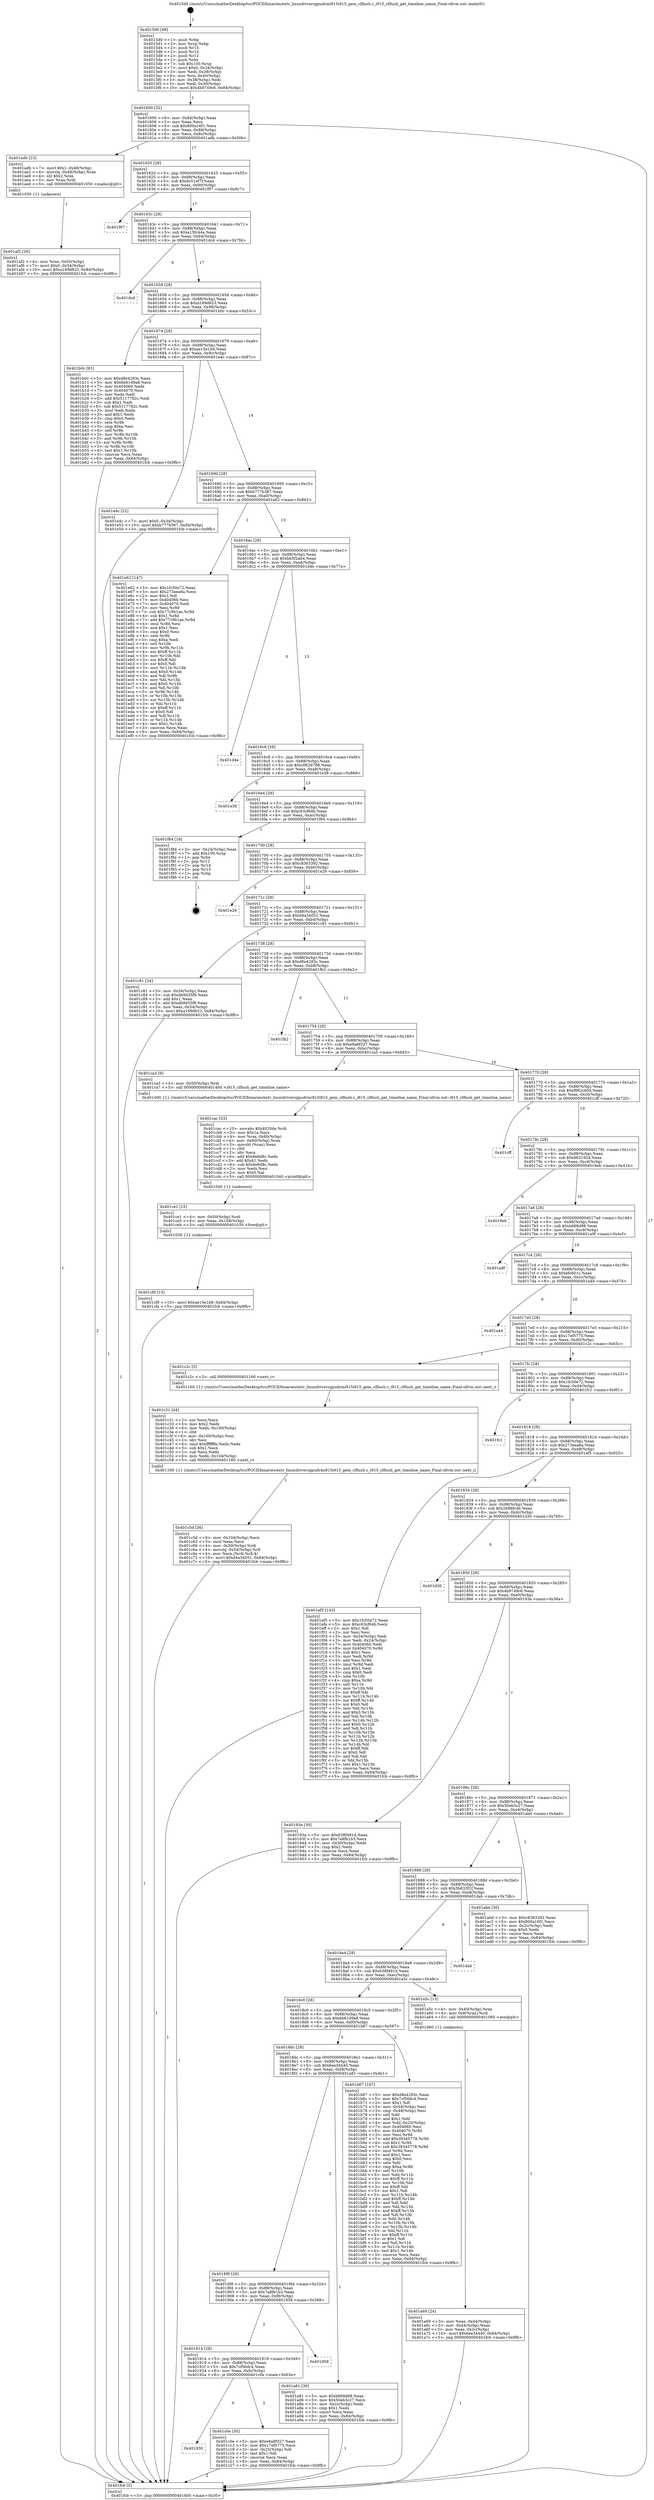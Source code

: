 digraph "0x4015d0" {
  label = "0x4015d0 (/mnt/c/Users/mathe/Desktop/tcc/POCII/binaries/extr_linuxdriversgpudrmi915i915_gem_clflush.c_i915_clflush_get_timeline_name_Final-ollvm.out::main(0))"
  labelloc = "t"
  node[shape=record]

  Entry [label="",width=0.3,height=0.3,shape=circle,fillcolor=black,style=filled]
  "0x401600" [label="{
     0x401600 [32]\l
     | [instrs]\l
     &nbsp;&nbsp;0x401600 \<+6\>: mov -0x84(%rbp),%eax\l
     &nbsp;&nbsp;0x401606 \<+2\>: mov %eax,%ecx\l
     &nbsp;&nbsp;0x401608 \<+6\>: sub $0x800a16f1,%ecx\l
     &nbsp;&nbsp;0x40160e \<+6\>: mov %eax,-0x88(%rbp)\l
     &nbsp;&nbsp;0x401614 \<+6\>: mov %ecx,-0x8c(%rbp)\l
     &nbsp;&nbsp;0x40161a \<+6\>: je 0000000000401adb \<main+0x50b\>\l
  }"]
  "0x401adb" [label="{
     0x401adb [23]\l
     | [instrs]\l
     &nbsp;&nbsp;0x401adb \<+7\>: movl $0x1,-0x48(%rbp)\l
     &nbsp;&nbsp;0x401ae2 \<+4\>: movslq -0x48(%rbp),%rax\l
     &nbsp;&nbsp;0x401ae6 \<+4\>: shl $0x2,%rax\l
     &nbsp;&nbsp;0x401aea \<+3\>: mov %rax,%rdi\l
     &nbsp;&nbsp;0x401aed \<+5\>: call 0000000000401050 \<malloc@plt\>\l
     | [calls]\l
     &nbsp;&nbsp;0x401050 \{1\} (unknown)\l
  }"]
  "0x401620" [label="{
     0x401620 [28]\l
     | [instrs]\l
     &nbsp;&nbsp;0x401620 \<+5\>: jmp 0000000000401625 \<main+0x55\>\l
     &nbsp;&nbsp;0x401625 \<+6\>: mov -0x88(%rbp),%eax\l
     &nbsp;&nbsp;0x40162b \<+5\>: sub $0x9c51ef7f,%eax\l
     &nbsp;&nbsp;0x401630 \<+6\>: mov %eax,-0x90(%rbp)\l
     &nbsp;&nbsp;0x401636 \<+6\>: je 0000000000401f97 \<main+0x9c7\>\l
  }"]
  Exit [label="",width=0.3,height=0.3,shape=circle,fillcolor=black,style=filled,peripheries=2]
  "0x401f97" [label="{
     0x401f97\l
  }", style=dashed]
  "0x40163c" [label="{
     0x40163c [28]\l
     | [instrs]\l
     &nbsp;&nbsp;0x40163c \<+5\>: jmp 0000000000401641 \<main+0x71\>\l
     &nbsp;&nbsp;0x401641 \<+6\>: mov -0x88(%rbp),%eax\l
     &nbsp;&nbsp;0x401647 \<+5\>: sub $0xa15fc44a,%eax\l
     &nbsp;&nbsp;0x40164c \<+6\>: mov %eax,-0x94(%rbp)\l
     &nbsp;&nbsp;0x401652 \<+6\>: je 0000000000401dcd \<main+0x7fd\>\l
  }"]
  "0x401cf0" [label="{
     0x401cf0 [15]\l
     | [instrs]\l
     &nbsp;&nbsp;0x401cf0 \<+10\>: movl $0xae15e1b9,-0x84(%rbp)\l
     &nbsp;&nbsp;0x401cfa \<+5\>: jmp 0000000000401fcb \<main+0x9fb\>\l
  }"]
  "0x401dcd" [label="{
     0x401dcd\l
  }", style=dashed]
  "0x401658" [label="{
     0x401658 [28]\l
     | [instrs]\l
     &nbsp;&nbsp;0x401658 \<+5\>: jmp 000000000040165d \<main+0x8d\>\l
     &nbsp;&nbsp;0x40165d \<+6\>: mov -0x88(%rbp),%eax\l
     &nbsp;&nbsp;0x401663 \<+5\>: sub $0xa169d623,%eax\l
     &nbsp;&nbsp;0x401668 \<+6\>: mov %eax,-0x98(%rbp)\l
     &nbsp;&nbsp;0x40166e \<+6\>: je 0000000000401b0c \<main+0x53c\>\l
  }"]
  "0x401ce1" [label="{
     0x401ce1 [15]\l
     | [instrs]\l
     &nbsp;&nbsp;0x401ce1 \<+4\>: mov -0x50(%rbp),%rdi\l
     &nbsp;&nbsp;0x401ce5 \<+6\>: mov %eax,-0x108(%rbp)\l
     &nbsp;&nbsp;0x401ceb \<+5\>: call 0000000000401030 \<free@plt\>\l
     | [calls]\l
     &nbsp;&nbsp;0x401030 \{1\} (unknown)\l
  }"]
  "0x401b0c" [label="{
     0x401b0c [91]\l
     | [instrs]\l
     &nbsp;&nbsp;0x401b0c \<+5\>: mov $0xd8e4283c,%eax\l
     &nbsp;&nbsp;0x401b11 \<+5\>: mov $0x6b61d9a8,%ecx\l
     &nbsp;&nbsp;0x401b16 \<+7\>: mov 0x404060,%edx\l
     &nbsp;&nbsp;0x401b1d \<+7\>: mov 0x404070,%esi\l
     &nbsp;&nbsp;0x401b24 \<+2\>: mov %edx,%edi\l
     &nbsp;&nbsp;0x401b26 \<+6\>: add $0x5117782c,%edi\l
     &nbsp;&nbsp;0x401b2c \<+3\>: sub $0x1,%edi\l
     &nbsp;&nbsp;0x401b2f \<+6\>: sub $0x5117782c,%edi\l
     &nbsp;&nbsp;0x401b35 \<+3\>: imul %edi,%edx\l
     &nbsp;&nbsp;0x401b38 \<+3\>: and $0x1,%edx\l
     &nbsp;&nbsp;0x401b3b \<+3\>: cmp $0x0,%edx\l
     &nbsp;&nbsp;0x401b3e \<+4\>: sete %r8b\l
     &nbsp;&nbsp;0x401b42 \<+3\>: cmp $0xa,%esi\l
     &nbsp;&nbsp;0x401b45 \<+4\>: setl %r9b\l
     &nbsp;&nbsp;0x401b49 \<+3\>: mov %r8b,%r10b\l
     &nbsp;&nbsp;0x401b4c \<+3\>: and %r9b,%r10b\l
     &nbsp;&nbsp;0x401b4f \<+3\>: xor %r9b,%r8b\l
     &nbsp;&nbsp;0x401b52 \<+3\>: or %r8b,%r10b\l
     &nbsp;&nbsp;0x401b55 \<+4\>: test $0x1,%r10b\l
     &nbsp;&nbsp;0x401b59 \<+3\>: cmovne %ecx,%eax\l
     &nbsp;&nbsp;0x401b5c \<+6\>: mov %eax,-0x84(%rbp)\l
     &nbsp;&nbsp;0x401b62 \<+5\>: jmp 0000000000401fcb \<main+0x9fb\>\l
  }"]
  "0x401674" [label="{
     0x401674 [28]\l
     | [instrs]\l
     &nbsp;&nbsp;0x401674 \<+5\>: jmp 0000000000401679 \<main+0xa9\>\l
     &nbsp;&nbsp;0x401679 \<+6\>: mov -0x88(%rbp),%eax\l
     &nbsp;&nbsp;0x40167f \<+5\>: sub $0xae15e1b9,%eax\l
     &nbsp;&nbsp;0x401684 \<+6\>: mov %eax,-0x9c(%rbp)\l
     &nbsp;&nbsp;0x40168a \<+6\>: je 0000000000401e4c \<main+0x87c\>\l
  }"]
  "0x401cac" [label="{
     0x401cac [53]\l
     | [instrs]\l
     &nbsp;&nbsp;0x401cac \<+10\>: movabs $0x4020de,%rdi\l
     &nbsp;&nbsp;0x401cb6 \<+5\>: mov $0x1a,%ecx\l
     &nbsp;&nbsp;0x401cbb \<+4\>: mov %rax,-0x60(%rbp)\l
     &nbsp;&nbsp;0x401cbf \<+4\>: mov -0x60(%rbp),%rax\l
     &nbsp;&nbsp;0x401cc3 \<+3\>: movsbl (%rax),%eax\l
     &nbsp;&nbsp;0x401cc6 \<+1\>: cltd\l
     &nbsp;&nbsp;0x401cc7 \<+2\>: idiv %ecx\l
     &nbsp;&nbsp;0x401cc9 \<+6\>: add $0x8e6d8c,%edx\l
     &nbsp;&nbsp;0x401ccf \<+3\>: add $0x61,%edx\l
     &nbsp;&nbsp;0x401cd2 \<+6\>: sub $0x8e6d8c,%edx\l
     &nbsp;&nbsp;0x401cd8 \<+2\>: mov %edx,%esi\l
     &nbsp;&nbsp;0x401cda \<+2\>: mov $0x0,%al\l
     &nbsp;&nbsp;0x401cdc \<+5\>: call 0000000000401040 \<printf@plt\>\l
     | [calls]\l
     &nbsp;&nbsp;0x401040 \{1\} (unknown)\l
  }"]
  "0x401e4c" [label="{
     0x401e4c [22]\l
     | [instrs]\l
     &nbsp;&nbsp;0x401e4c \<+7\>: movl $0x0,-0x34(%rbp)\l
     &nbsp;&nbsp;0x401e53 \<+10\>: movl $0xb777b387,-0x84(%rbp)\l
     &nbsp;&nbsp;0x401e5d \<+5\>: jmp 0000000000401fcb \<main+0x9fb\>\l
  }"]
  "0x401690" [label="{
     0x401690 [28]\l
     | [instrs]\l
     &nbsp;&nbsp;0x401690 \<+5\>: jmp 0000000000401695 \<main+0xc5\>\l
     &nbsp;&nbsp;0x401695 \<+6\>: mov -0x88(%rbp),%eax\l
     &nbsp;&nbsp;0x40169b \<+5\>: sub $0xb777b387,%eax\l
     &nbsp;&nbsp;0x4016a0 \<+6\>: mov %eax,-0xa0(%rbp)\l
     &nbsp;&nbsp;0x4016a6 \<+6\>: je 0000000000401e62 \<main+0x892\>\l
  }"]
  "0x401c5d" [label="{
     0x401c5d [36]\l
     | [instrs]\l
     &nbsp;&nbsp;0x401c5d \<+6\>: mov -0x104(%rbp),%ecx\l
     &nbsp;&nbsp;0x401c63 \<+3\>: imul %eax,%ecx\l
     &nbsp;&nbsp;0x401c66 \<+4\>: mov -0x50(%rbp),%rdi\l
     &nbsp;&nbsp;0x401c6a \<+4\>: movslq -0x54(%rbp),%r8\l
     &nbsp;&nbsp;0x401c6e \<+4\>: mov %ecx,(%rdi,%r8,4)\l
     &nbsp;&nbsp;0x401c72 \<+10\>: movl $0xd4a34051,-0x84(%rbp)\l
     &nbsp;&nbsp;0x401c7c \<+5\>: jmp 0000000000401fcb \<main+0x9fb\>\l
  }"]
  "0x401e62" [label="{
     0x401e62 [147]\l
     | [instrs]\l
     &nbsp;&nbsp;0x401e62 \<+5\>: mov $0x1fc50e72,%eax\l
     &nbsp;&nbsp;0x401e67 \<+5\>: mov $0x273eea6a,%ecx\l
     &nbsp;&nbsp;0x401e6c \<+2\>: mov $0x1,%dl\l
     &nbsp;&nbsp;0x401e6e \<+7\>: mov 0x404060,%esi\l
     &nbsp;&nbsp;0x401e75 \<+7\>: mov 0x404070,%edi\l
     &nbsp;&nbsp;0x401e7c \<+3\>: mov %esi,%r8d\l
     &nbsp;&nbsp;0x401e7f \<+7\>: sub $0x77c9b1ae,%r8d\l
     &nbsp;&nbsp;0x401e86 \<+4\>: sub $0x1,%r8d\l
     &nbsp;&nbsp;0x401e8a \<+7\>: add $0x77c9b1ae,%r8d\l
     &nbsp;&nbsp;0x401e91 \<+4\>: imul %r8d,%esi\l
     &nbsp;&nbsp;0x401e95 \<+3\>: and $0x1,%esi\l
     &nbsp;&nbsp;0x401e98 \<+3\>: cmp $0x0,%esi\l
     &nbsp;&nbsp;0x401e9b \<+4\>: sete %r9b\l
     &nbsp;&nbsp;0x401e9f \<+3\>: cmp $0xa,%edi\l
     &nbsp;&nbsp;0x401ea2 \<+4\>: setl %r10b\l
     &nbsp;&nbsp;0x401ea6 \<+3\>: mov %r9b,%r11b\l
     &nbsp;&nbsp;0x401ea9 \<+4\>: xor $0xff,%r11b\l
     &nbsp;&nbsp;0x401ead \<+3\>: mov %r10b,%bl\l
     &nbsp;&nbsp;0x401eb0 \<+3\>: xor $0xff,%bl\l
     &nbsp;&nbsp;0x401eb3 \<+3\>: xor $0x0,%dl\l
     &nbsp;&nbsp;0x401eb6 \<+3\>: mov %r11b,%r14b\l
     &nbsp;&nbsp;0x401eb9 \<+4\>: and $0x0,%r14b\l
     &nbsp;&nbsp;0x401ebd \<+3\>: and %dl,%r9b\l
     &nbsp;&nbsp;0x401ec0 \<+3\>: mov %bl,%r15b\l
     &nbsp;&nbsp;0x401ec3 \<+4\>: and $0x0,%r15b\l
     &nbsp;&nbsp;0x401ec7 \<+3\>: and %dl,%r10b\l
     &nbsp;&nbsp;0x401eca \<+3\>: or %r9b,%r14b\l
     &nbsp;&nbsp;0x401ecd \<+3\>: or %r10b,%r15b\l
     &nbsp;&nbsp;0x401ed0 \<+3\>: xor %r15b,%r14b\l
     &nbsp;&nbsp;0x401ed3 \<+3\>: or %bl,%r11b\l
     &nbsp;&nbsp;0x401ed6 \<+4\>: xor $0xff,%r11b\l
     &nbsp;&nbsp;0x401eda \<+3\>: or $0x0,%dl\l
     &nbsp;&nbsp;0x401edd \<+3\>: and %dl,%r11b\l
     &nbsp;&nbsp;0x401ee0 \<+3\>: or %r11b,%r14b\l
     &nbsp;&nbsp;0x401ee3 \<+4\>: test $0x1,%r14b\l
     &nbsp;&nbsp;0x401ee7 \<+3\>: cmovne %ecx,%eax\l
     &nbsp;&nbsp;0x401eea \<+6\>: mov %eax,-0x84(%rbp)\l
     &nbsp;&nbsp;0x401ef0 \<+5\>: jmp 0000000000401fcb \<main+0x9fb\>\l
  }"]
  "0x4016ac" [label="{
     0x4016ac [28]\l
     | [instrs]\l
     &nbsp;&nbsp;0x4016ac \<+5\>: jmp 00000000004016b1 \<main+0xe1\>\l
     &nbsp;&nbsp;0x4016b1 \<+6\>: mov -0x88(%rbp),%eax\l
     &nbsp;&nbsp;0x4016b7 \<+5\>: sub $0xbb5f2ab4,%eax\l
     &nbsp;&nbsp;0x4016bc \<+6\>: mov %eax,-0xa4(%rbp)\l
     &nbsp;&nbsp;0x4016c2 \<+6\>: je 0000000000401d4e \<main+0x77e\>\l
  }"]
  "0x401c31" [label="{
     0x401c31 [44]\l
     | [instrs]\l
     &nbsp;&nbsp;0x401c31 \<+2\>: xor %ecx,%ecx\l
     &nbsp;&nbsp;0x401c33 \<+5\>: mov $0x2,%edx\l
     &nbsp;&nbsp;0x401c38 \<+6\>: mov %edx,-0x100(%rbp)\l
     &nbsp;&nbsp;0x401c3e \<+1\>: cltd\l
     &nbsp;&nbsp;0x401c3f \<+6\>: mov -0x100(%rbp),%esi\l
     &nbsp;&nbsp;0x401c45 \<+2\>: idiv %esi\l
     &nbsp;&nbsp;0x401c47 \<+6\>: imul $0xfffffffe,%edx,%edx\l
     &nbsp;&nbsp;0x401c4d \<+3\>: sub $0x1,%ecx\l
     &nbsp;&nbsp;0x401c50 \<+2\>: sub %ecx,%edx\l
     &nbsp;&nbsp;0x401c52 \<+6\>: mov %edx,-0x104(%rbp)\l
     &nbsp;&nbsp;0x401c58 \<+5\>: call 0000000000401160 \<next_i\>\l
     | [calls]\l
     &nbsp;&nbsp;0x401160 \{1\} (/mnt/c/Users/mathe/Desktop/tcc/POCII/binaries/extr_linuxdriversgpudrmi915i915_gem_clflush.c_i915_clflush_get_timeline_name_Final-ollvm.out::next_i)\l
  }"]
  "0x401d4e" [label="{
     0x401d4e\l
  }", style=dashed]
  "0x4016c8" [label="{
     0x4016c8 [28]\l
     | [instrs]\l
     &nbsp;&nbsp;0x4016c8 \<+5\>: jmp 00000000004016cd \<main+0xfd\>\l
     &nbsp;&nbsp;0x4016cd \<+6\>: mov -0x88(%rbp),%eax\l
     &nbsp;&nbsp;0x4016d3 \<+5\>: sub $0xc0626788,%eax\l
     &nbsp;&nbsp;0x4016d8 \<+6\>: mov %eax,-0xa8(%rbp)\l
     &nbsp;&nbsp;0x4016de \<+6\>: je 0000000000401e38 \<main+0x868\>\l
  }"]
  "0x401930" [label="{
     0x401930\l
  }", style=dashed]
  "0x401e38" [label="{
     0x401e38\l
  }", style=dashed]
  "0x4016e4" [label="{
     0x4016e4 [28]\l
     | [instrs]\l
     &nbsp;&nbsp;0x4016e4 \<+5\>: jmp 00000000004016e9 \<main+0x119\>\l
     &nbsp;&nbsp;0x4016e9 \<+6\>: mov -0x88(%rbp),%eax\l
     &nbsp;&nbsp;0x4016ef \<+5\>: sub $0xc63cf64b,%eax\l
     &nbsp;&nbsp;0x4016f4 \<+6\>: mov %eax,-0xac(%rbp)\l
     &nbsp;&nbsp;0x4016fa \<+6\>: je 0000000000401f84 \<main+0x9b4\>\l
  }"]
  "0x401c0e" [label="{
     0x401c0e [30]\l
     | [instrs]\l
     &nbsp;&nbsp;0x401c0e \<+5\>: mov $0xe8a8f327,%eax\l
     &nbsp;&nbsp;0x401c13 \<+5\>: mov $0x17ef5775,%ecx\l
     &nbsp;&nbsp;0x401c18 \<+3\>: mov -0x25(%rbp),%dl\l
     &nbsp;&nbsp;0x401c1b \<+3\>: test $0x1,%dl\l
     &nbsp;&nbsp;0x401c1e \<+3\>: cmovne %ecx,%eax\l
     &nbsp;&nbsp;0x401c21 \<+6\>: mov %eax,-0x84(%rbp)\l
     &nbsp;&nbsp;0x401c27 \<+5\>: jmp 0000000000401fcb \<main+0x9fb\>\l
  }"]
  "0x401f84" [label="{
     0x401f84 [19]\l
     | [instrs]\l
     &nbsp;&nbsp;0x401f84 \<+3\>: mov -0x24(%rbp),%eax\l
     &nbsp;&nbsp;0x401f87 \<+7\>: add $0x100,%rsp\l
     &nbsp;&nbsp;0x401f8e \<+1\>: pop %rbx\l
     &nbsp;&nbsp;0x401f8f \<+2\>: pop %r12\l
     &nbsp;&nbsp;0x401f91 \<+2\>: pop %r14\l
     &nbsp;&nbsp;0x401f93 \<+2\>: pop %r15\l
     &nbsp;&nbsp;0x401f95 \<+1\>: pop %rbp\l
     &nbsp;&nbsp;0x401f96 \<+1\>: ret\l
  }"]
  "0x401700" [label="{
     0x401700 [28]\l
     | [instrs]\l
     &nbsp;&nbsp;0x401700 \<+5\>: jmp 0000000000401705 \<main+0x135\>\l
     &nbsp;&nbsp;0x401705 \<+6\>: mov -0x88(%rbp),%eax\l
     &nbsp;&nbsp;0x40170b \<+5\>: sub $0xc8363392,%eax\l
     &nbsp;&nbsp;0x401710 \<+6\>: mov %eax,-0xb0(%rbp)\l
     &nbsp;&nbsp;0x401716 \<+6\>: je 0000000000401e29 \<main+0x859\>\l
  }"]
  "0x401914" [label="{
     0x401914 [28]\l
     | [instrs]\l
     &nbsp;&nbsp;0x401914 \<+5\>: jmp 0000000000401919 \<main+0x349\>\l
     &nbsp;&nbsp;0x401919 \<+6\>: mov -0x88(%rbp),%eax\l
     &nbsp;&nbsp;0x40191f \<+5\>: sub $0x7cf56dc4,%eax\l
     &nbsp;&nbsp;0x401924 \<+6\>: mov %eax,-0xfc(%rbp)\l
     &nbsp;&nbsp;0x40192a \<+6\>: je 0000000000401c0e \<main+0x63e\>\l
  }"]
  "0x401e29" [label="{
     0x401e29\l
  }", style=dashed]
  "0x40171c" [label="{
     0x40171c [28]\l
     | [instrs]\l
     &nbsp;&nbsp;0x40171c \<+5\>: jmp 0000000000401721 \<main+0x151\>\l
     &nbsp;&nbsp;0x401721 \<+6\>: mov -0x88(%rbp),%eax\l
     &nbsp;&nbsp;0x401727 \<+5\>: sub $0xd4a34051,%eax\l
     &nbsp;&nbsp;0x40172c \<+6\>: mov %eax,-0xb4(%rbp)\l
     &nbsp;&nbsp;0x401732 \<+6\>: je 0000000000401c81 \<main+0x6b1\>\l
  }"]
  "0x401958" [label="{
     0x401958\l
  }", style=dashed]
  "0x401c81" [label="{
     0x401c81 [34]\l
     | [instrs]\l
     &nbsp;&nbsp;0x401c81 \<+3\>: mov -0x54(%rbp),%eax\l
     &nbsp;&nbsp;0x401c84 \<+5\>: sub $0xdb9d35f8,%eax\l
     &nbsp;&nbsp;0x401c89 \<+3\>: add $0x1,%eax\l
     &nbsp;&nbsp;0x401c8c \<+5\>: add $0xdb9d35f8,%eax\l
     &nbsp;&nbsp;0x401c91 \<+3\>: mov %eax,-0x54(%rbp)\l
     &nbsp;&nbsp;0x401c94 \<+10\>: movl $0xa169d623,-0x84(%rbp)\l
     &nbsp;&nbsp;0x401c9e \<+5\>: jmp 0000000000401fcb \<main+0x9fb\>\l
  }"]
  "0x401738" [label="{
     0x401738 [28]\l
     | [instrs]\l
     &nbsp;&nbsp;0x401738 \<+5\>: jmp 000000000040173d \<main+0x16d\>\l
     &nbsp;&nbsp;0x40173d \<+6\>: mov -0x88(%rbp),%eax\l
     &nbsp;&nbsp;0x401743 \<+5\>: sub $0xd8e4283c,%eax\l
     &nbsp;&nbsp;0x401748 \<+6\>: mov %eax,-0xb8(%rbp)\l
     &nbsp;&nbsp;0x40174e \<+6\>: je 0000000000401fb2 \<main+0x9e2\>\l
  }"]
  "0x401af2" [label="{
     0x401af2 [26]\l
     | [instrs]\l
     &nbsp;&nbsp;0x401af2 \<+4\>: mov %rax,-0x50(%rbp)\l
     &nbsp;&nbsp;0x401af6 \<+7\>: movl $0x0,-0x54(%rbp)\l
     &nbsp;&nbsp;0x401afd \<+10\>: movl $0xa169d623,-0x84(%rbp)\l
     &nbsp;&nbsp;0x401b07 \<+5\>: jmp 0000000000401fcb \<main+0x9fb\>\l
  }"]
  "0x401fb2" [label="{
     0x401fb2\l
  }", style=dashed]
  "0x401754" [label="{
     0x401754 [28]\l
     | [instrs]\l
     &nbsp;&nbsp;0x401754 \<+5\>: jmp 0000000000401759 \<main+0x189\>\l
     &nbsp;&nbsp;0x401759 \<+6\>: mov -0x88(%rbp),%eax\l
     &nbsp;&nbsp;0x40175f \<+5\>: sub $0xe8a8f327,%eax\l
     &nbsp;&nbsp;0x401764 \<+6\>: mov %eax,-0xbc(%rbp)\l
     &nbsp;&nbsp;0x40176a \<+6\>: je 0000000000401ca3 \<main+0x6d3\>\l
  }"]
  "0x4018f8" [label="{
     0x4018f8 [28]\l
     | [instrs]\l
     &nbsp;&nbsp;0x4018f8 \<+5\>: jmp 00000000004018fd \<main+0x32d\>\l
     &nbsp;&nbsp;0x4018fd \<+6\>: mov -0x88(%rbp),%eax\l
     &nbsp;&nbsp;0x401903 \<+5\>: sub $0x7a8fb1b3,%eax\l
     &nbsp;&nbsp;0x401908 \<+6\>: mov %eax,-0xf8(%rbp)\l
     &nbsp;&nbsp;0x40190e \<+6\>: je 0000000000401958 \<main+0x388\>\l
  }"]
  "0x401ca3" [label="{
     0x401ca3 [9]\l
     | [instrs]\l
     &nbsp;&nbsp;0x401ca3 \<+4\>: mov -0x50(%rbp),%rdi\l
     &nbsp;&nbsp;0x401ca7 \<+5\>: call 0000000000401400 \<i915_clflush_get_timeline_name\>\l
     | [calls]\l
     &nbsp;&nbsp;0x401400 \{1\} (/mnt/c/Users/mathe/Desktop/tcc/POCII/binaries/extr_linuxdriversgpudrmi915i915_gem_clflush.c_i915_clflush_get_timeline_name_Final-ollvm.out::i915_clflush_get_timeline_name)\l
  }"]
  "0x401770" [label="{
     0x401770 [28]\l
     | [instrs]\l
     &nbsp;&nbsp;0x401770 \<+5\>: jmp 0000000000401775 \<main+0x1a5\>\l
     &nbsp;&nbsp;0x401775 \<+6\>: mov -0x88(%rbp),%eax\l
     &nbsp;&nbsp;0x40177b \<+5\>: sub $0xf882c60d,%eax\l
     &nbsp;&nbsp;0x401780 \<+6\>: mov %eax,-0xc0(%rbp)\l
     &nbsp;&nbsp;0x401786 \<+6\>: je 0000000000401cff \<main+0x72f\>\l
  }"]
  "0x401a81" [label="{
     0x401a81 [30]\l
     | [instrs]\l
     &nbsp;&nbsp;0x401a81 \<+5\>: mov $0xb668d98,%eax\l
     &nbsp;&nbsp;0x401a86 \<+5\>: mov $0x50eb3c27,%ecx\l
     &nbsp;&nbsp;0x401a8b \<+3\>: mov -0x2c(%rbp),%edx\l
     &nbsp;&nbsp;0x401a8e \<+3\>: cmp $0x1,%edx\l
     &nbsp;&nbsp;0x401a91 \<+3\>: cmovl %ecx,%eax\l
     &nbsp;&nbsp;0x401a94 \<+6\>: mov %eax,-0x84(%rbp)\l
     &nbsp;&nbsp;0x401a9a \<+5\>: jmp 0000000000401fcb \<main+0x9fb\>\l
  }"]
  "0x401cff" [label="{
     0x401cff\l
  }", style=dashed]
  "0x40178c" [label="{
     0x40178c [28]\l
     | [instrs]\l
     &nbsp;&nbsp;0x40178c \<+5\>: jmp 0000000000401791 \<main+0x1c1\>\l
     &nbsp;&nbsp;0x401791 \<+6\>: mov -0x88(%rbp),%eax\l
     &nbsp;&nbsp;0x401797 \<+5\>: sub $0x8631924,%eax\l
     &nbsp;&nbsp;0x40179c \<+6\>: mov %eax,-0xc4(%rbp)\l
     &nbsp;&nbsp;0x4017a2 \<+6\>: je 00000000004019eb \<main+0x41b\>\l
  }"]
  "0x4018dc" [label="{
     0x4018dc [28]\l
     | [instrs]\l
     &nbsp;&nbsp;0x4018dc \<+5\>: jmp 00000000004018e1 \<main+0x311\>\l
     &nbsp;&nbsp;0x4018e1 \<+6\>: mov -0x88(%rbp),%eax\l
     &nbsp;&nbsp;0x4018e7 \<+5\>: sub $0x6ee34440,%eax\l
     &nbsp;&nbsp;0x4018ec \<+6\>: mov %eax,-0xf4(%rbp)\l
     &nbsp;&nbsp;0x4018f2 \<+6\>: je 0000000000401a81 \<main+0x4b1\>\l
  }"]
  "0x4019eb" [label="{
     0x4019eb\l
  }", style=dashed]
  "0x4017a8" [label="{
     0x4017a8 [28]\l
     | [instrs]\l
     &nbsp;&nbsp;0x4017a8 \<+5\>: jmp 00000000004017ad \<main+0x1dd\>\l
     &nbsp;&nbsp;0x4017ad \<+6\>: mov -0x88(%rbp),%eax\l
     &nbsp;&nbsp;0x4017b3 \<+5\>: sub $0xb668d98,%eax\l
     &nbsp;&nbsp;0x4017b8 \<+6\>: mov %eax,-0xc8(%rbp)\l
     &nbsp;&nbsp;0x4017be \<+6\>: je 0000000000401a9f \<main+0x4cf\>\l
  }"]
  "0x401b67" [label="{
     0x401b67 [167]\l
     | [instrs]\l
     &nbsp;&nbsp;0x401b67 \<+5\>: mov $0xd8e4283c,%eax\l
     &nbsp;&nbsp;0x401b6c \<+5\>: mov $0x7cf56dc4,%ecx\l
     &nbsp;&nbsp;0x401b71 \<+2\>: mov $0x1,%dl\l
     &nbsp;&nbsp;0x401b73 \<+3\>: mov -0x54(%rbp),%esi\l
     &nbsp;&nbsp;0x401b76 \<+3\>: cmp -0x48(%rbp),%esi\l
     &nbsp;&nbsp;0x401b79 \<+4\>: setl %dil\l
     &nbsp;&nbsp;0x401b7d \<+4\>: and $0x1,%dil\l
     &nbsp;&nbsp;0x401b81 \<+4\>: mov %dil,-0x25(%rbp)\l
     &nbsp;&nbsp;0x401b85 \<+7\>: mov 0x404060,%esi\l
     &nbsp;&nbsp;0x401b8c \<+8\>: mov 0x404070,%r8d\l
     &nbsp;&nbsp;0x401b94 \<+3\>: mov %esi,%r9d\l
     &nbsp;&nbsp;0x401b97 \<+7\>: add $0x39345778,%r9d\l
     &nbsp;&nbsp;0x401b9e \<+4\>: sub $0x1,%r9d\l
     &nbsp;&nbsp;0x401ba2 \<+7\>: sub $0x39345778,%r9d\l
     &nbsp;&nbsp;0x401ba9 \<+4\>: imul %r9d,%esi\l
     &nbsp;&nbsp;0x401bad \<+3\>: and $0x1,%esi\l
     &nbsp;&nbsp;0x401bb0 \<+3\>: cmp $0x0,%esi\l
     &nbsp;&nbsp;0x401bb3 \<+4\>: sete %dil\l
     &nbsp;&nbsp;0x401bb7 \<+4\>: cmp $0xa,%r8d\l
     &nbsp;&nbsp;0x401bbb \<+4\>: setl %r10b\l
     &nbsp;&nbsp;0x401bbf \<+3\>: mov %dil,%r11b\l
     &nbsp;&nbsp;0x401bc2 \<+4\>: xor $0xff,%r11b\l
     &nbsp;&nbsp;0x401bc6 \<+3\>: mov %r10b,%bl\l
     &nbsp;&nbsp;0x401bc9 \<+3\>: xor $0xff,%bl\l
     &nbsp;&nbsp;0x401bcc \<+3\>: xor $0x1,%dl\l
     &nbsp;&nbsp;0x401bcf \<+3\>: mov %r11b,%r14b\l
     &nbsp;&nbsp;0x401bd2 \<+4\>: and $0xff,%r14b\l
     &nbsp;&nbsp;0x401bd6 \<+3\>: and %dl,%dil\l
     &nbsp;&nbsp;0x401bd9 \<+3\>: mov %bl,%r15b\l
     &nbsp;&nbsp;0x401bdc \<+4\>: and $0xff,%r15b\l
     &nbsp;&nbsp;0x401be0 \<+3\>: and %dl,%r10b\l
     &nbsp;&nbsp;0x401be3 \<+3\>: or %dil,%r14b\l
     &nbsp;&nbsp;0x401be6 \<+3\>: or %r10b,%r15b\l
     &nbsp;&nbsp;0x401be9 \<+3\>: xor %r15b,%r14b\l
     &nbsp;&nbsp;0x401bec \<+3\>: or %bl,%r11b\l
     &nbsp;&nbsp;0x401bef \<+4\>: xor $0xff,%r11b\l
     &nbsp;&nbsp;0x401bf3 \<+3\>: or $0x1,%dl\l
     &nbsp;&nbsp;0x401bf6 \<+3\>: and %dl,%r11b\l
     &nbsp;&nbsp;0x401bf9 \<+3\>: or %r11b,%r14b\l
     &nbsp;&nbsp;0x401bfc \<+4\>: test $0x1,%r14b\l
     &nbsp;&nbsp;0x401c00 \<+3\>: cmovne %ecx,%eax\l
     &nbsp;&nbsp;0x401c03 \<+6\>: mov %eax,-0x84(%rbp)\l
     &nbsp;&nbsp;0x401c09 \<+5\>: jmp 0000000000401fcb \<main+0x9fb\>\l
  }"]
  "0x401a9f" [label="{
     0x401a9f\l
  }", style=dashed]
  "0x4017c4" [label="{
     0x4017c4 [28]\l
     | [instrs]\l
     &nbsp;&nbsp;0x4017c4 \<+5\>: jmp 00000000004017c9 \<main+0x1f9\>\l
     &nbsp;&nbsp;0x4017c9 \<+6\>: mov -0x88(%rbp),%eax\l
     &nbsp;&nbsp;0x4017cf \<+5\>: sub $0xefc601c,%eax\l
     &nbsp;&nbsp;0x4017d4 \<+6\>: mov %eax,-0xcc(%rbp)\l
     &nbsp;&nbsp;0x4017da \<+6\>: je 0000000000401a4d \<main+0x47d\>\l
  }"]
  "0x401a69" [label="{
     0x401a69 [24]\l
     | [instrs]\l
     &nbsp;&nbsp;0x401a69 \<+3\>: mov %eax,-0x44(%rbp)\l
     &nbsp;&nbsp;0x401a6c \<+3\>: mov -0x44(%rbp),%eax\l
     &nbsp;&nbsp;0x401a6f \<+3\>: mov %eax,-0x2c(%rbp)\l
     &nbsp;&nbsp;0x401a72 \<+10\>: movl $0x6ee34440,-0x84(%rbp)\l
     &nbsp;&nbsp;0x401a7c \<+5\>: jmp 0000000000401fcb \<main+0x9fb\>\l
  }"]
  "0x401a4d" [label="{
     0x401a4d\l
  }", style=dashed]
  "0x4017e0" [label="{
     0x4017e0 [28]\l
     | [instrs]\l
     &nbsp;&nbsp;0x4017e0 \<+5\>: jmp 00000000004017e5 \<main+0x215\>\l
     &nbsp;&nbsp;0x4017e5 \<+6\>: mov -0x88(%rbp),%eax\l
     &nbsp;&nbsp;0x4017eb \<+5\>: sub $0x17ef5775,%eax\l
     &nbsp;&nbsp;0x4017f0 \<+6\>: mov %eax,-0xd0(%rbp)\l
     &nbsp;&nbsp;0x4017f6 \<+6\>: je 0000000000401c2c \<main+0x65c\>\l
  }"]
  "0x4018c0" [label="{
     0x4018c0 [28]\l
     | [instrs]\l
     &nbsp;&nbsp;0x4018c0 \<+5\>: jmp 00000000004018c5 \<main+0x2f5\>\l
     &nbsp;&nbsp;0x4018c5 \<+6\>: mov -0x88(%rbp),%eax\l
     &nbsp;&nbsp;0x4018cb \<+5\>: sub $0x6b61d9a8,%eax\l
     &nbsp;&nbsp;0x4018d0 \<+6\>: mov %eax,-0xf0(%rbp)\l
     &nbsp;&nbsp;0x4018d6 \<+6\>: je 0000000000401b67 \<main+0x597\>\l
  }"]
  "0x401c2c" [label="{
     0x401c2c [5]\l
     | [instrs]\l
     &nbsp;&nbsp;0x401c2c \<+5\>: call 0000000000401160 \<next_i\>\l
     | [calls]\l
     &nbsp;&nbsp;0x401160 \{1\} (/mnt/c/Users/mathe/Desktop/tcc/POCII/binaries/extr_linuxdriversgpudrmi915i915_gem_clflush.c_i915_clflush_get_timeline_name_Final-ollvm.out::next_i)\l
  }"]
  "0x4017fc" [label="{
     0x4017fc [28]\l
     | [instrs]\l
     &nbsp;&nbsp;0x4017fc \<+5\>: jmp 0000000000401801 \<main+0x231\>\l
     &nbsp;&nbsp;0x401801 \<+6\>: mov -0x88(%rbp),%eax\l
     &nbsp;&nbsp;0x401807 \<+5\>: sub $0x1fc50e72,%eax\l
     &nbsp;&nbsp;0x40180c \<+6\>: mov %eax,-0xd4(%rbp)\l
     &nbsp;&nbsp;0x401812 \<+6\>: je 0000000000401fc1 \<main+0x9f1\>\l
  }"]
  "0x401a5c" [label="{
     0x401a5c [13]\l
     | [instrs]\l
     &nbsp;&nbsp;0x401a5c \<+4\>: mov -0x40(%rbp),%rax\l
     &nbsp;&nbsp;0x401a60 \<+4\>: mov 0x8(%rax),%rdi\l
     &nbsp;&nbsp;0x401a64 \<+5\>: call 0000000000401060 \<atoi@plt\>\l
     | [calls]\l
     &nbsp;&nbsp;0x401060 \{1\} (unknown)\l
  }"]
  "0x401fc1" [label="{
     0x401fc1\l
  }", style=dashed]
  "0x401818" [label="{
     0x401818 [28]\l
     | [instrs]\l
     &nbsp;&nbsp;0x401818 \<+5\>: jmp 000000000040181d \<main+0x24d\>\l
     &nbsp;&nbsp;0x40181d \<+6\>: mov -0x88(%rbp),%eax\l
     &nbsp;&nbsp;0x401823 \<+5\>: sub $0x273eea6a,%eax\l
     &nbsp;&nbsp;0x401828 \<+6\>: mov %eax,-0xd8(%rbp)\l
     &nbsp;&nbsp;0x40182e \<+6\>: je 0000000000401ef5 \<main+0x925\>\l
  }"]
  "0x4018a4" [label="{
     0x4018a4 [28]\l
     | [instrs]\l
     &nbsp;&nbsp;0x4018a4 \<+5\>: jmp 00000000004018a9 \<main+0x2d9\>\l
     &nbsp;&nbsp;0x4018a9 \<+6\>: mov -0x88(%rbp),%eax\l
     &nbsp;&nbsp;0x4018af \<+5\>: sub $0x638f491d,%eax\l
     &nbsp;&nbsp;0x4018b4 \<+6\>: mov %eax,-0xec(%rbp)\l
     &nbsp;&nbsp;0x4018ba \<+6\>: je 0000000000401a5c \<main+0x48c\>\l
  }"]
  "0x401ef5" [label="{
     0x401ef5 [143]\l
     | [instrs]\l
     &nbsp;&nbsp;0x401ef5 \<+5\>: mov $0x1fc50e72,%eax\l
     &nbsp;&nbsp;0x401efa \<+5\>: mov $0xc63cf64b,%ecx\l
     &nbsp;&nbsp;0x401eff \<+2\>: mov $0x1,%dl\l
     &nbsp;&nbsp;0x401f01 \<+2\>: xor %esi,%esi\l
     &nbsp;&nbsp;0x401f03 \<+3\>: mov -0x34(%rbp),%edi\l
     &nbsp;&nbsp;0x401f06 \<+3\>: mov %edi,-0x24(%rbp)\l
     &nbsp;&nbsp;0x401f09 \<+7\>: mov 0x404060,%edi\l
     &nbsp;&nbsp;0x401f10 \<+8\>: mov 0x404070,%r8d\l
     &nbsp;&nbsp;0x401f18 \<+3\>: sub $0x1,%esi\l
     &nbsp;&nbsp;0x401f1b \<+3\>: mov %edi,%r9d\l
     &nbsp;&nbsp;0x401f1e \<+3\>: add %esi,%r9d\l
     &nbsp;&nbsp;0x401f21 \<+4\>: imul %r9d,%edi\l
     &nbsp;&nbsp;0x401f25 \<+3\>: and $0x1,%edi\l
     &nbsp;&nbsp;0x401f28 \<+3\>: cmp $0x0,%edi\l
     &nbsp;&nbsp;0x401f2b \<+4\>: sete %r10b\l
     &nbsp;&nbsp;0x401f2f \<+4\>: cmp $0xa,%r8d\l
     &nbsp;&nbsp;0x401f33 \<+4\>: setl %r11b\l
     &nbsp;&nbsp;0x401f37 \<+3\>: mov %r10b,%bl\l
     &nbsp;&nbsp;0x401f3a \<+3\>: xor $0xff,%bl\l
     &nbsp;&nbsp;0x401f3d \<+3\>: mov %r11b,%r14b\l
     &nbsp;&nbsp;0x401f40 \<+4\>: xor $0xff,%r14b\l
     &nbsp;&nbsp;0x401f44 \<+3\>: xor $0x0,%dl\l
     &nbsp;&nbsp;0x401f47 \<+3\>: mov %bl,%r15b\l
     &nbsp;&nbsp;0x401f4a \<+4\>: and $0x0,%r15b\l
     &nbsp;&nbsp;0x401f4e \<+3\>: and %dl,%r10b\l
     &nbsp;&nbsp;0x401f51 \<+3\>: mov %r14b,%r12b\l
     &nbsp;&nbsp;0x401f54 \<+4\>: and $0x0,%r12b\l
     &nbsp;&nbsp;0x401f58 \<+3\>: and %dl,%r11b\l
     &nbsp;&nbsp;0x401f5b \<+3\>: or %r10b,%r15b\l
     &nbsp;&nbsp;0x401f5e \<+3\>: or %r11b,%r12b\l
     &nbsp;&nbsp;0x401f61 \<+3\>: xor %r12b,%r15b\l
     &nbsp;&nbsp;0x401f64 \<+3\>: or %r14b,%bl\l
     &nbsp;&nbsp;0x401f67 \<+3\>: xor $0xff,%bl\l
     &nbsp;&nbsp;0x401f6a \<+3\>: or $0x0,%dl\l
     &nbsp;&nbsp;0x401f6d \<+2\>: and %dl,%bl\l
     &nbsp;&nbsp;0x401f6f \<+3\>: or %bl,%r15b\l
     &nbsp;&nbsp;0x401f72 \<+4\>: test $0x1,%r15b\l
     &nbsp;&nbsp;0x401f76 \<+3\>: cmovne %ecx,%eax\l
     &nbsp;&nbsp;0x401f79 \<+6\>: mov %eax,-0x84(%rbp)\l
     &nbsp;&nbsp;0x401f7f \<+5\>: jmp 0000000000401fcb \<main+0x9fb\>\l
  }"]
  "0x401834" [label="{
     0x401834 [28]\l
     | [instrs]\l
     &nbsp;&nbsp;0x401834 \<+5\>: jmp 0000000000401839 \<main+0x269\>\l
     &nbsp;&nbsp;0x401839 \<+6\>: mov -0x88(%rbp),%eax\l
     &nbsp;&nbsp;0x40183f \<+5\>: sub $0x2b98fc46,%eax\l
     &nbsp;&nbsp;0x401844 \<+6\>: mov %eax,-0xdc(%rbp)\l
     &nbsp;&nbsp;0x40184a \<+6\>: je 0000000000401d30 \<main+0x760\>\l
  }"]
  "0x401dab" [label="{
     0x401dab\l
  }", style=dashed]
  "0x401d30" [label="{
     0x401d30\l
  }", style=dashed]
  "0x401850" [label="{
     0x401850 [28]\l
     | [instrs]\l
     &nbsp;&nbsp;0x401850 \<+5\>: jmp 0000000000401855 \<main+0x285\>\l
     &nbsp;&nbsp;0x401855 \<+6\>: mov -0x88(%rbp),%eax\l
     &nbsp;&nbsp;0x40185b \<+5\>: sub $0x4b9749c6,%eax\l
     &nbsp;&nbsp;0x401860 \<+6\>: mov %eax,-0xe0(%rbp)\l
     &nbsp;&nbsp;0x401866 \<+6\>: je 000000000040193a \<main+0x36a\>\l
  }"]
  "0x401888" [label="{
     0x401888 [28]\l
     | [instrs]\l
     &nbsp;&nbsp;0x401888 \<+5\>: jmp 000000000040188d \<main+0x2bd\>\l
     &nbsp;&nbsp;0x40188d \<+6\>: mov -0x88(%rbp),%eax\l
     &nbsp;&nbsp;0x401893 \<+5\>: sub $0x5b633f1f,%eax\l
     &nbsp;&nbsp;0x401898 \<+6\>: mov %eax,-0xe8(%rbp)\l
     &nbsp;&nbsp;0x40189e \<+6\>: je 0000000000401dab \<main+0x7db\>\l
  }"]
  "0x40193a" [label="{
     0x40193a [30]\l
     | [instrs]\l
     &nbsp;&nbsp;0x40193a \<+5\>: mov $0x638f491d,%eax\l
     &nbsp;&nbsp;0x40193f \<+5\>: mov $0x7a8fb1b3,%ecx\l
     &nbsp;&nbsp;0x401944 \<+3\>: mov -0x30(%rbp),%edx\l
     &nbsp;&nbsp;0x401947 \<+3\>: cmp $0x2,%edx\l
     &nbsp;&nbsp;0x40194a \<+3\>: cmovne %ecx,%eax\l
     &nbsp;&nbsp;0x40194d \<+6\>: mov %eax,-0x84(%rbp)\l
     &nbsp;&nbsp;0x401953 \<+5\>: jmp 0000000000401fcb \<main+0x9fb\>\l
  }"]
  "0x40186c" [label="{
     0x40186c [28]\l
     | [instrs]\l
     &nbsp;&nbsp;0x40186c \<+5\>: jmp 0000000000401871 \<main+0x2a1\>\l
     &nbsp;&nbsp;0x401871 \<+6\>: mov -0x88(%rbp),%eax\l
     &nbsp;&nbsp;0x401877 \<+5\>: sub $0x50eb3c27,%eax\l
     &nbsp;&nbsp;0x40187c \<+6\>: mov %eax,-0xe4(%rbp)\l
     &nbsp;&nbsp;0x401882 \<+6\>: je 0000000000401abd \<main+0x4ed\>\l
  }"]
  "0x401fcb" [label="{
     0x401fcb [5]\l
     | [instrs]\l
     &nbsp;&nbsp;0x401fcb \<+5\>: jmp 0000000000401600 \<main+0x30\>\l
  }"]
  "0x4015d0" [label="{
     0x4015d0 [48]\l
     | [instrs]\l
     &nbsp;&nbsp;0x4015d0 \<+1\>: push %rbp\l
     &nbsp;&nbsp;0x4015d1 \<+3\>: mov %rsp,%rbp\l
     &nbsp;&nbsp;0x4015d4 \<+2\>: push %r15\l
     &nbsp;&nbsp;0x4015d6 \<+2\>: push %r14\l
     &nbsp;&nbsp;0x4015d8 \<+2\>: push %r12\l
     &nbsp;&nbsp;0x4015da \<+1\>: push %rbx\l
     &nbsp;&nbsp;0x4015db \<+7\>: sub $0x100,%rsp\l
     &nbsp;&nbsp;0x4015e2 \<+7\>: movl $0x0,-0x34(%rbp)\l
     &nbsp;&nbsp;0x4015e9 \<+3\>: mov %edi,-0x38(%rbp)\l
     &nbsp;&nbsp;0x4015ec \<+4\>: mov %rsi,-0x40(%rbp)\l
     &nbsp;&nbsp;0x4015f0 \<+3\>: mov -0x38(%rbp),%edi\l
     &nbsp;&nbsp;0x4015f3 \<+3\>: mov %edi,-0x30(%rbp)\l
     &nbsp;&nbsp;0x4015f6 \<+10\>: movl $0x4b9749c6,-0x84(%rbp)\l
  }"]
  "0x401abd" [label="{
     0x401abd [30]\l
     | [instrs]\l
     &nbsp;&nbsp;0x401abd \<+5\>: mov $0xc8363392,%eax\l
     &nbsp;&nbsp;0x401ac2 \<+5\>: mov $0x800a16f1,%ecx\l
     &nbsp;&nbsp;0x401ac7 \<+3\>: mov -0x2c(%rbp),%edx\l
     &nbsp;&nbsp;0x401aca \<+3\>: cmp $0x0,%edx\l
     &nbsp;&nbsp;0x401acd \<+3\>: cmove %ecx,%eax\l
     &nbsp;&nbsp;0x401ad0 \<+6\>: mov %eax,-0x84(%rbp)\l
     &nbsp;&nbsp;0x401ad6 \<+5\>: jmp 0000000000401fcb \<main+0x9fb\>\l
  }"]
  Entry -> "0x4015d0" [label=" 1"]
  "0x401600" -> "0x401adb" [label=" 1"]
  "0x401600" -> "0x401620" [label=" 17"]
  "0x401f84" -> Exit [label=" 1"]
  "0x401620" -> "0x401f97" [label=" 0"]
  "0x401620" -> "0x40163c" [label=" 17"]
  "0x401ef5" -> "0x401fcb" [label=" 1"]
  "0x40163c" -> "0x401dcd" [label=" 0"]
  "0x40163c" -> "0x401658" [label=" 17"]
  "0x401e62" -> "0x401fcb" [label=" 1"]
  "0x401658" -> "0x401b0c" [label=" 2"]
  "0x401658" -> "0x401674" [label=" 15"]
  "0x401e4c" -> "0x401fcb" [label=" 1"]
  "0x401674" -> "0x401e4c" [label=" 1"]
  "0x401674" -> "0x401690" [label=" 14"]
  "0x401cf0" -> "0x401fcb" [label=" 1"]
  "0x401690" -> "0x401e62" [label=" 1"]
  "0x401690" -> "0x4016ac" [label=" 13"]
  "0x401ce1" -> "0x401cf0" [label=" 1"]
  "0x4016ac" -> "0x401d4e" [label=" 0"]
  "0x4016ac" -> "0x4016c8" [label=" 13"]
  "0x401cac" -> "0x401ce1" [label=" 1"]
  "0x4016c8" -> "0x401e38" [label=" 0"]
  "0x4016c8" -> "0x4016e4" [label=" 13"]
  "0x401ca3" -> "0x401cac" [label=" 1"]
  "0x4016e4" -> "0x401f84" [label=" 1"]
  "0x4016e4" -> "0x401700" [label=" 12"]
  "0x401c81" -> "0x401fcb" [label=" 1"]
  "0x401700" -> "0x401e29" [label=" 0"]
  "0x401700" -> "0x40171c" [label=" 12"]
  "0x401c31" -> "0x401c5d" [label=" 1"]
  "0x40171c" -> "0x401c81" [label=" 1"]
  "0x40171c" -> "0x401738" [label=" 11"]
  "0x401c2c" -> "0x401c31" [label=" 1"]
  "0x401738" -> "0x401fb2" [label=" 0"]
  "0x401738" -> "0x401754" [label=" 11"]
  "0x401914" -> "0x401930" [label=" 0"]
  "0x401754" -> "0x401ca3" [label=" 1"]
  "0x401754" -> "0x401770" [label=" 10"]
  "0x401914" -> "0x401c0e" [label=" 2"]
  "0x401770" -> "0x401cff" [label=" 0"]
  "0x401770" -> "0x40178c" [label=" 10"]
  "0x401c5d" -> "0x401fcb" [label=" 1"]
  "0x40178c" -> "0x4019eb" [label=" 0"]
  "0x40178c" -> "0x4017a8" [label=" 10"]
  "0x4018f8" -> "0x401958" [label=" 0"]
  "0x4017a8" -> "0x401a9f" [label=" 0"]
  "0x4017a8" -> "0x4017c4" [label=" 10"]
  "0x401c0e" -> "0x401fcb" [label=" 2"]
  "0x4017c4" -> "0x401a4d" [label=" 0"]
  "0x4017c4" -> "0x4017e0" [label=" 10"]
  "0x401b0c" -> "0x401fcb" [label=" 2"]
  "0x4017e0" -> "0x401c2c" [label=" 1"]
  "0x4017e0" -> "0x4017fc" [label=" 9"]
  "0x401af2" -> "0x401fcb" [label=" 1"]
  "0x4017fc" -> "0x401fc1" [label=" 0"]
  "0x4017fc" -> "0x401818" [label=" 9"]
  "0x401adb" -> "0x401af2" [label=" 1"]
  "0x401818" -> "0x401ef5" [label=" 1"]
  "0x401818" -> "0x401834" [label=" 8"]
  "0x401a81" -> "0x401fcb" [label=" 1"]
  "0x401834" -> "0x401d30" [label=" 0"]
  "0x401834" -> "0x401850" [label=" 8"]
  "0x4018dc" -> "0x4018f8" [label=" 2"]
  "0x401850" -> "0x40193a" [label=" 1"]
  "0x401850" -> "0x40186c" [label=" 7"]
  "0x40193a" -> "0x401fcb" [label=" 1"]
  "0x4015d0" -> "0x401600" [label=" 1"]
  "0x401fcb" -> "0x401600" [label=" 17"]
  "0x4018f8" -> "0x401914" [label=" 2"]
  "0x40186c" -> "0x401abd" [label=" 1"]
  "0x40186c" -> "0x401888" [label=" 6"]
  "0x4018dc" -> "0x401a81" [label=" 1"]
  "0x401888" -> "0x401dab" [label=" 0"]
  "0x401888" -> "0x4018a4" [label=" 6"]
  "0x401abd" -> "0x401fcb" [label=" 1"]
  "0x4018a4" -> "0x401a5c" [label=" 1"]
  "0x4018a4" -> "0x4018c0" [label=" 5"]
  "0x401a5c" -> "0x401a69" [label=" 1"]
  "0x401a69" -> "0x401fcb" [label=" 1"]
  "0x401b67" -> "0x401fcb" [label=" 2"]
  "0x4018c0" -> "0x401b67" [label=" 2"]
  "0x4018c0" -> "0x4018dc" [label=" 3"]
}
